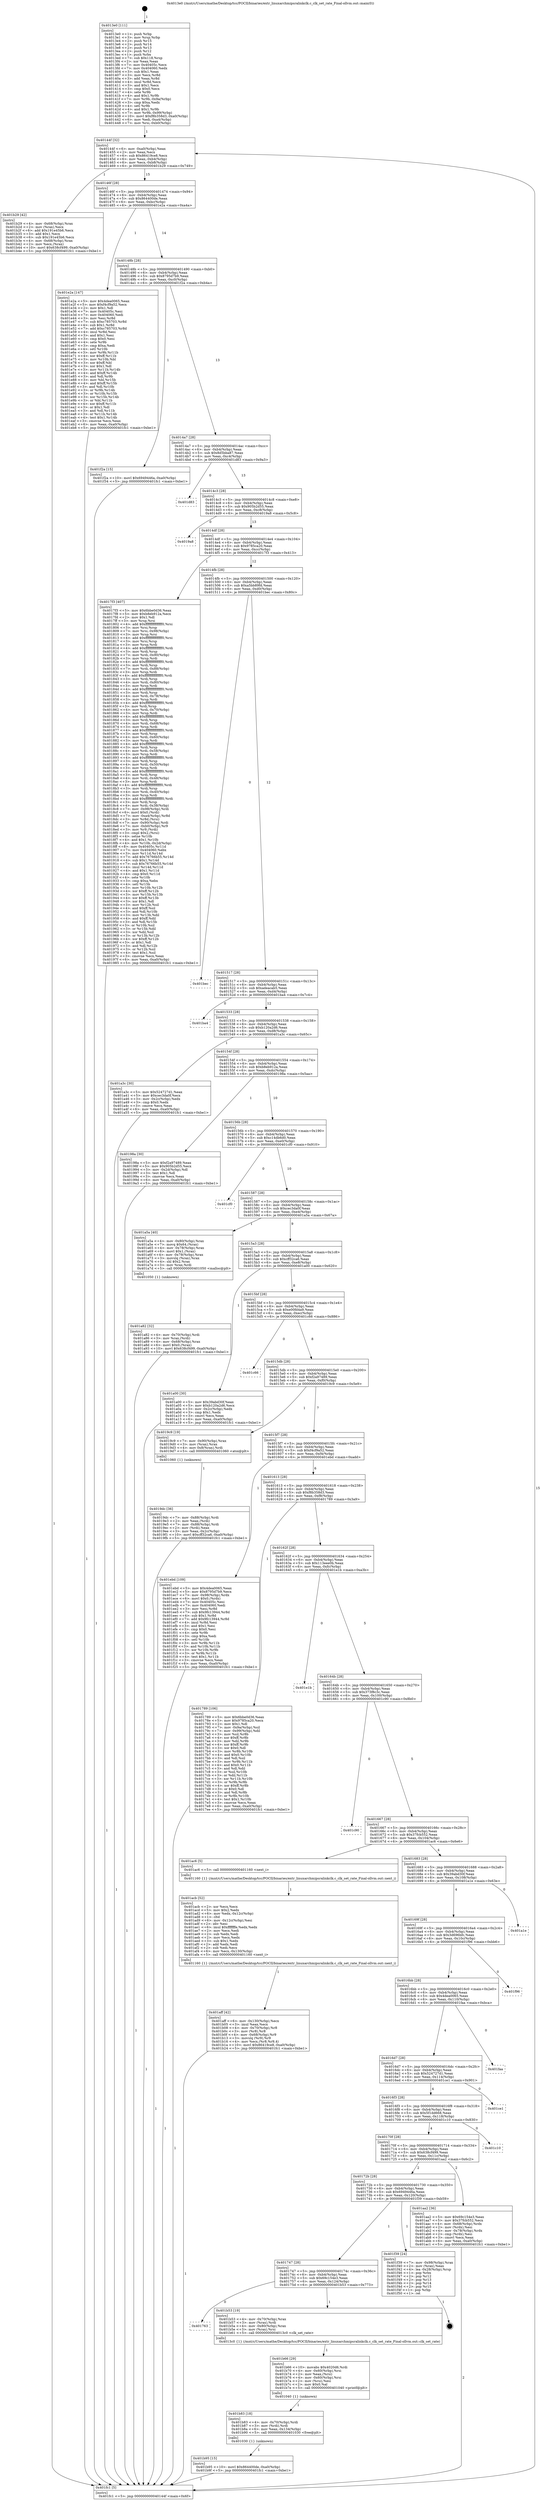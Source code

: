 digraph "0x4013e0" {
  label = "0x4013e0 (/mnt/c/Users/mathe/Desktop/tcc/POCII/binaries/extr_linuxarchmipsralinkclk.c_clk_set_rate_Final-ollvm.out::main(0))"
  labelloc = "t"
  node[shape=record]

  Entry [label="",width=0.3,height=0.3,shape=circle,fillcolor=black,style=filled]
  "0x40144f" [label="{
     0x40144f [32]\l
     | [instrs]\l
     &nbsp;&nbsp;0x40144f \<+6\>: mov -0xa0(%rbp),%eax\l
     &nbsp;&nbsp;0x401455 \<+2\>: mov %eax,%ecx\l
     &nbsp;&nbsp;0x401457 \<+6\>: sub $0x86419ce8,%ecx\l
     &nbsp;&nbsp;0x40145d \<+6\>: mov %eax,-0xb4(%rbp)\l
     &nbsp;&nbsp;0x401463 \<+6\>: mov %ecx,-0xb8(%rbp)\l
     &nbsp;&nbsp;0x401469 \<+6\>: je 0000000000401b29 \<main+0x749\>\l
  }"]
  "0x401b29" [label="{
     0x401b29 [42]\l
     | [instrs]\l
     &nbsp;&nbsp;0x401b29 \<+4\>: mov -0x68(%rbp),%rax\l
     &nbsp;&nbsp;0x401b2d \<+2\>: mov (%rax),%ecx\l
     &nbsp;&nbsp;0x401b2f \<+6\>: add $0x191e45b6,%ecx\l
     &nbsp;&nbsp;0x401b35 \<+3\>: add $0x1,%ecx\l
     &nbsp;&nbsp;0x401b38 \<+6\>: sub $0x191e45b6,%ecx\l
     &nbsp;&nbsp;0x401b3e \<+4\>: mov -0x68(%rbp),%rax\l
     &nbsp;&nbsp;0x401b42 \<+2\>: mov %ecx,(%rax)\l
     &nbsp;&nbsp;0x401b44 \<+10\>: movl $0x638cf499,-0xa0(%rbp)\l
     &nbsp;&nbsp;0x401b4e \<+5\>: jmp 0000000000401fc1 \<main+0xbe1\>\l
  }"]
  "0x40146f" [label="{
     0x40146f [28]\l
     | [instrs]\l
     &nbsp;&nbsp;0x40146f \<+5\>: jmp 0000000000401474 \<main+0x94\>\l
     &nbsp;&nbsp;0x401474 \<+6\>: mov -0xb4(%rbp),%eax\l
     &nbsp;&nbsp;0x40147a \<+5\>: sub $0x864400de,%eax\l
     &nbsp;&nbsp;0x40147f \<+6\>: mov %eax,-0xbc(%rbp)\l
     &nbsp;&nbsp;0x401485 \<+6\>: je 0000000000401e2a \<main+0xa4a\>\l
  }"]
  Exit [label="",width=0.3,height=0.3,shape=circle,fillcolor=black,style=filled,peripheries=2]
  "0x401e2a" [label="{
     0x401e2a [147]\l
     | [instrs]\l
     &nbsp;&nbsp;0x401e2a \<+5\>: mov $0x4dea0065,%eax\l
     &nbsp;&nbsp;0x401e2f \<+5\>: mov $0xf4cf9a52,%ecx\l
     &nbsp;&nbsp;0x401e34 \<+2\>: mov $0x1,%dl\l
     &nbsp;&nbsp;0x401e36 \<+7\>: mov 0x40405c,%esi\l
     &nbsp;&nbsp;0x401e3d \<+7\>: mov 0x404060,%edi\l
     &nbsp;&nbsp;0x401e44 \<+3\>: mov %esi,%r8d\l
     &nbsp;&nbsp;0x401e47 \<+7\>: sub $0xc785703,%r8d\l
     &nbsp;&nbsp;0x401e4e \<+4\>: sub $0x1,%r8d\l
     &nbsp;&nbsp;0x401e52 \<+7\>: add $0xc785703,%r8d\l
     &nbsp;&nbsp;0x401e59 \<+4\>: imul %r8d,%esi\l
     &nbsp;&nbsp;0x401e5d \<+3\>: and $0x1,%esi\l
     &nbsp;&nbsp;0x401e60 \<+3\>: cmp $0x0,%esi\l
     &nbsp;&nbsp;0x401e63 \<+4\>: sete %r9b\l
     &nbsp;&nbsp;0x401e67 \<+3\>: cmp $0xa,%edi\l
     &nbsp;&nbsp;0x401e6a \<+4\>: setl %r10b\l
     &nbsp;&nbsp;0x401e6e \<+3\>: mov %r9b,%r11b\l
     &nbsp;&nbsp;0x401e71 \<+4\>: xor $0xff,%r11b\l
     &nbsp;&nbsp;0x401e75 \<+3\>: mov %r10b,%bl\l
     &nbsp;&nbsp;0x401e78 \<+3\>: xor $0xff,%bl\l
     &nbsp;&nbsp;0x401e7b \<+3\>: xor $0x1,%dl\l
     &nbsp;&nbsp;0x401e7e \<+3\>: mov %r11b,%r14b\l
     &nbsp;&nbsp;0x401e81 \<+4\>: and $0xff,%r14b\l
     &nbsp;&nbsp;0x401e85 \<+3\>: and %dl,%r9b\l
     &nbsp;&nbsp;0x401e88 \<+3\>: mov %bl,%r15b\l
     &nbsp;&nbsp;0x401e8b \<+4\>: and $0xff,%r15b\l
     &nbsp;&nbsp;0x401e8f \<+3\>: and %dl,%r10b\l
     &nbsp;&nbsp;0x401e92 \<+3\>: or %r9b,%r14b\l
     &nbsp;&nbsp;0x401e95 \<+3\>: or %r10b,%r15b\l
     &nbsp;&nbsp;0x401e98 \<+3\>: xor %r15b,%r14b\l
     &nbsp;&nbsp;0x401e9b \<+3\>: or %bl,%r11b\l
     &nbsp;&nbsp;0x401e9e \<+4\>: xor $0xff,%r11b\l
     &nbsp;&nbsp;0x401ea2 \<+3\>: or $0x1,%dl\l
     &nbsp;&nbsp;0x401ea5 \<+3\>: and %dl,%r11b\l
     &nbsp;&nbsp;0x401ea8 \<+3\>: or %r11b,%r14b\l
     &nbsp;&nbsp;0x401eab \<+4\>: test $0x1,%r14b\l
     &nbsp;&nbsp;0x401eaf \<+3\>: cmovne %ecx,%eax\l
     &nbsp;&nbsp;0x401eb2 \<+6\>: mov %eax,-0xa0(%rbp)\l
     &nbsp;&nbsp;0x401eb8 \<+5\>: jmp 0000000000401fc1 \<main+0xbe1\>\l
  }"]
  "0x40148b" [label="{
     0x40148b [28]\l
     | [instrs]\l
     &nbsp;&nbsp;0x40148b \<+5\>: jmp 0000000000401490 \<main+0xb0\>\l
     &nbsp;&nbsp;0x401490 \<+6\>: mov -0xb4(%rbp),%eax\l
     &nbsp;&nbsp;0x401496 \<+5\>: sub $0x8795d7b9,%eax\l
     &nbsp;&nbsp;0x40149b \<+6\>: mov %eax,-0xc0(%rbp)\l
     &nbsp;&nbsp;0x4014a1 \<+6\>: je 0000000000401f2a \<main+0xb4a\>\l
  }"]
  "0x401b95" [label="{
     0x401b95 [15]\l
     | [instrs]\l
     &nbsp;&nbsp;0x401b95 \<+10\>: movl $0x864400de,-0xa0(%rbp)\l
     &nbsp;&nbsp;0x401b9f \<+5\>: jmp 0000000000401fc1 \<main+0xbe1\>\l
  }"]
  "0x401f2a" [label="{
     0x401f2a [15]\l
     | [instrs]\l
     &nbsp;&nbsp;0x401f2a \<+10\>: movl $0x6949446a,-0xa0(%rbp)\l
     &nbsp;&nbsp;0x401f34 \<+5\>: jmp 0000000000401fc1 \<main+0xbe1\>\l
  }"]
  "0x4014a7" [label="{
     0x4014a7 [28]\l
     | [instrs]\l
     &nbsp;&nbsp;0x4014a7 \<+5\>: jmp 00000000004014ac \<main+0xcc\>\l
     &nbsp;&nbsp;0x4014ac \<+6\>: mov -0xb4(%rbp),%eax\l
     &nbsp;&nbsp;0x4014b2 \<+5\>: sub $0x8d5bba87,%eax\l
     &nbsp;&nbsp;0x4014b7 \<+6\>: mov %eax,-0xc4(%rbp)\l
     &nbsp;&nbsp;0x4014bd \<+6\>: je 0000000000401d83 \<main+0x9a3\>\l
  }"]
  "0x401b83" [label="{
     0x401b83 [18]\l
     | [instrs]\l
     &nbsp;&nbsp;0x401b83 \<+4\>: mov -0x70(%rbp),%rdi\l
     &nbsp;&nbsp;0x401b87 \<+3\>: mov (%rdi),%rdi\l
     &nbsp;&nbsp;0x401b8a \<+6\>: mov %eax,-0x134(%rbp)\l
     &nbsp;&nbsp;0x401b90 \<+5\>: call 0000000000401030 \<free@plt\>\l
     | [calls]\l
     &nbsp;&nbsp;0x401030 \{1\} (unknown)\l
  }"]
  "0x401d83" [label="{
     0x401d83\l
  }", style=dashed]
  "0x4014c3" [label="{
     0x4014c3 [28]\l
     | [instrs]\l
     &nbsp;&nbsp;0x4014c3 \<+5\>: jmp 00000000004014c8 \<main+0xe8\>\l
     &nbsp;&nbsp;0x4014c8 \<+6\>: mov -0xb4(%rbp),%eax\l
     &nbsp;&nbsp;0x4014ce \<+5\>: sub $0x905b2d55,%eax\l
     &nbsp;&nbsp;0x4014d3 \<+6\>: mov %eax,-0xc8(%rbp)\l
     &nbsp;&nbsp;0x4014d9 \<+6\>: je 00000000004019a8 \<main+0x5c8\>\l
  }"]
  "0x401b66" [label="{
     0x401b66 [29]\l
     | [instrs]\l
     &nbsp;&nbsp;0x401b66 \<+10\>: movabs $0x4020d6,%rdi\l
     &nbsp;&nbsp;0x401b70 \<+4\>: mov -0x60(%rbp),%rsi\l
     &nbsp;&nbsp;0x401b74 \<+2\>: mov %eax,(%rsi)\l
     &nbsp;&nbsp;0x401b76 \<+4\>: mov -0x60(%rbp),%rsi\l
     &nbsp;&nbsp;0x401b7a \<+2\>: mov (%rsi),%esi\l
     &nbsp;&nbsp;0x401b7c \<+2\>: mov $0x0,%al\l
     &nbsp;&nbsp;0x401b7e \<+5\>: call 0000000000401040 \<printf@plt\>\l
     | [calls]\l
     &nbsp;&nbsp;0x401040 \{1\} (unknown)\l
  }"]
  "0x4019a8" [label="{
     0x4019a8\l
  }", style=dashed]
  "0x4014df" [label="{
     0x4014df [28]\l
     | [instrs]\l
     &nbsp;&nbsp;0x4014df \<+5\>: jmp 00000000004014e4 \<main+0x104\>\l
     &nbsp;&nbsp;0x4014e4 \<+6\>: mov -0xb4(%rbp),%eax\l
     &nbsp;&nbsp;0x4014ea \<+5\>: sub $0x9785ca20,%eax\l
     &nbsp;&nbsp;0x4014ef \<+6\>: mov %eax,-0xcc(%rbp)\l
     &nbsp;&nbsp;0x4014f5 \<+6\>: je 00000000004017f3 \<main+0x413\>\l
  }"]
  "0x401763" [label="{
     0x401763\l
  }", style=dashed]
  "0x4017f3" [label="{
     0x4017f3 [407]\l
     | [instrs]\l
     &nbsp;&nbsp;0x4017f3 \<+5\>: mov $0x6bbe0d36,%eax\l
     &nbsp;&nbsp;0x4017f8 \<+5\>: mov $0xb8eb912a,%ecx\l
     &nbsp;&nbsp;0x4017fd \<+2\>: mov $0x1,%dl\l
     &nbsp;&nbsp;0x4017ff \<+3\>: mov %rsp,%rsi\l
     &nbsp;&nbsp;0x401802 \<+4\>: add $0xfffffffffffffff0,%rsi\l
     &nbsp;&nbsp;0x401806 \<+3\>: mov %rsi,%rsp\l
     &nbsp;&nbsp;0x401809 \<+7\>: mov %rsi,-0x98(%rbp)\l
     &nbsp;&nbsp;0x401810 \<+3\>: mov %rsp,%rsi\l
     &nbsp;&nbsp;0x401813 \<+4\>: add $0xfffffffffffffff0,%rsi\l
     &nbsp;&nbsp;0x401817 \<+3\>: mov %rsi,%rsp\l
     &nbsp;&nbsp;0x40181a \<+3\>: mov %rsp,%rdi\l
     &nbsp;&nbsp;0x40181d \<+4\>: add $0xfffffffffffffff0,%rdi\l
     &nbsp;&nbsp;0x401821 \<+3\>: mov %rdi,%rsp\l
     &nbsp;&nbsp;0x401824 \<+7\>: mov %rdi,-0x90(%rbp)\l
     &nbsp;&nbsp;0x40182b \<+3\>: mov %rsp,%rdi\l
     &nbsp;&nbsp;0x40182e \<+4\>: add $0xfffffffffffffff0,%rdi\l
     &nbsp;&nbsp;0x401832 \<+3\>: mov %rdi,%rsp\l
     &nbsp;&nbsp;0x401835 \<+7\>: mov %rdi,-0x88(%rbp)\l
     &nbsp;&nbsp;0x40183c \<+3\>: mov %rsp,%rdi\l
     &nbsp;&nbsp;0x40183f \<+4\>: add $0xfffffffffffffff0,%rdi\l
     &nbsp;&nbsp;0x401843 \<+3\>: mov %rdi,%rsp\l
     &nbsp;&nbsp;0x401846 \<+4\>: mov %rdi,-0x80(%rbp)\l
     &nbsp;&nbsp;0x40184a \<+3\>: mov %rsp,%rdi\l
     &nbsp;&nbsp;0x40184d \<+4\>: add $0xfffffffffffffff0,%rdi\l
     &nbsp;&nbsp;0x401851 \<+3\>: mov %rdi,%rsp\l
     &nbsp;&nbsp;0x401854 \<+4\>: mov %rdi,-0x78(%rbp)\l
     &nbsp;&nbsp;0x401858 \<+3\>: mov %rsp,%rdi\l
     &nbsp;&nbsp;0x40185b \<+4\>: add $0xfffffffffffffff0,%rdi\l
     &nbsp;&nbsp;0x40185f \<+3\>: mov %rdi,%rsp\l
     &nbsp;&nbsp;0x401862 \<+4\>: mov %rdi,-0x70(%rbp)\l
     &nbsp;&nbsp;0x401866 \<+3\>: mov %rsp,%rdi\l
     &nbsp;&nbsp;0x401869 \<+4\>: add $0xfffffffffffffff0,%rdi\l
     &nbsp;&nbsp;0x40186d \<+3\>: mov %rdi,%rsp\l
     &nbsp;&nbsp;0x401870 \<+4\>: mov %rdi,-0x68(%rbp)\l
     &nbsp;&nbsp;0x401874 \<+3\>: mov %rsp,%rdi\l
     &nbsp;&nbsp;0x401877 \<+4\>: add $0xfffffffffffffff0,%rdi\l
     &nbsp;&nbsp;0x40187b \<+3\>: mov %rdi,%rsp\l
     &nbsp;&nbsp;0x40187e \<+4\>: mov %rdi,-0x60(%rbp)\l
     &nbsp;&nbsp;0x401882 \<+3\>: mov %rsp,%rdi\l
     &nbsp;&nbsp;0x401885 \<+4\>: add $0xfffffffffffffff0,%rdi\l
     &nbsp;&nbsp;0x401889 \<+3\>: mov %rdi,%rsp\l
     &nbsp;&nbsp;0x40188c \<+4\>: mov %rdi,-0x58(%rbp)\l
     &nbsp;&nbsp;0x401890 \<+3\>: mov %rsp,%rdi\l
     &nbsp;&nbsp;0x401893 \<+4\>: add $0xfffffffffffffff0,%rdi\l
     &nbsp;&nbsp;0x401897 \<+3\>: mov %rdi,%rsp\l
     &nbsp;&nbsp;0x40189a \<+4\>: mov %rdi,-0x50(%rbp)\l
     &nbsp;&nbsp;0x40189e \<+3\>: mov %rsp,%rdi\l
     &nbsp;&nbsp;0x4018a1 \<+4\>: add $0xfffffffffffffff0,%rdi\l
     &nbsp;&nbsp;0x4018a5 \<+3\>: mov %rdi,%rsp\l
     &nbsp;&nbsp;0x4018a8 \<+4\>: mov %rdi,-0x48(%rbp)\l
     &nbsp;&nbsp;0x4018ac \<+3\>: mov %rsp,%rdi\l
     &nbsp;&nbsp;0x4018af \<+4\>: add $0xfffffffffffffff0,%rdi\l
     &nbsp;&nbsp;0x4018b3 \<+3\>: mov %rdi,%rsp\l
     &nbsp;&nbsp;0x4018b6 \<+4\>: mov %rdi,-0x40(%rbp)\l
     &nbsp;&nbsp;0x4018ba \<+3\>: mov %rsp,%rdi\l
     &nbsp;&nbsp;0x4018bd \<+4\>: add $0xfffffffffffffff0,%rdi\l
     &nbsp;&nbsp;0x4018c1 \<+3\>: mov %rdi,%rsp\l
     &nbsp;&nbsp;0x4018c4 \<+4\>: mov %rdi,-0x38(%rbp)\l
     &nbsp;&nbsp;0x4018c8 \<+7\>: mov -0x98(%rbp),%rdi\l
     &nbsp;&nbsp;0x4018cf \<+6\>: movl $0x0,(%rdi)\l
     &nbsp;&nbsp;0x4018d5 \<+7\>: mov -0xa4(%rbp),%r8d\l
     &nbsp;&nbsp;0x4018dc \<+3\>: mov %r8d,(%rsi)\l
     &nbsp;&nbsp;0x4018df \<+7\>: mov -0x90(%rbp),%rdi\l
     &nbsp;&nbsp;0x4018e6 \<+7\>: mov -0xb0(%rbp),%r9\l
     &nbsp;&nbsp;0x4018ed \<+3\>: mov %r9,(%rdi)\l
     &nbsp;&nbsp;0x4018f0 \<+3\>: cmpl $0x2,(%rsi)\l
     &nbsp;&nbsp;0x4018f3 \<+4\>: setne %r10b\l
     &nbsp;&nbsp;0x4018f7 \<+4\>: and $0x1,%r10b\l
     &nbsp;&nbsp;0x4018fb \<+4\>: mov %r10b,-0x2d(%rbp)\l
     &nbsp;&nbsp;0x4018ff \<+8\>: mov 0x40405c,%r11d\l
     &nbsp;&nbsp;0x401907 \<+7\>: mov 0x404060,%ebx\l
     &nbsp;&nbsp;0x40190e \<+3\>: mov %r11d,%r14d\l
     &nbsp;&nbsp;0x401911 \<+7\>: add $0x76766b55,%r14d\l
     &nbsp;&nbsp;0x401918 \<+4\>: sub $0x1,%r14d\l
     &nbsp;&nbsp;0x40191c \<+7\>: sub $0x76766b55,%r14d\l
     &nbsp;&nbsp;0x401923 \<+4\>: imul %r14d,%r11d\l
     &nbsp;&nbsp;0x401927 \<+4\>: and $0x1,%r11d\l
     &nbsp;&nbsp;0x40192b \<+4\>: cmp $0x0,%r11d\l
     &nbsp;&nbsp;0x40192f \<+4\>: sete %r10b\l
     &nbsp;&nbsp;0x401933 \<+3\>: cmp $0xa,%ebx\l
     &nbsp;&nbsp;0x401936 \<+4\>: setl %r15b\l
     &nbsp;&nbsp;0x40193a \<+3\>: mov %r10b,%r12b\l
     &nbsp;&nbsp;0x40193d \<+4\>: xor $0xff,%r12b\l
     &nbsp;&nbsp;0x401941 \<+3\>: mov %r15b,%r13b\l
     &nbsp;&nbsp;0x401944 \<+4\>: xor $0xff,%r13b\l
     &nbsp;&nbsp;0x401948 \<+3\>: xor $0x1,%dl\l
     &nbsp;&nbsp;0x40194b \<+3\>: mov %r12b,%sil\l
     &nbsp;&nbsp;0x40194e \<+4\>: and $0xff,%sil\l
     &nbsp;&nbsp;0x401952 \<+3\>: and %dl,%r10b\l
     &nbsp;&nbsp;0x401955 \<+3\>: mov %r13b,%dil\l
     &nbsp;&nbsp;0x401958 \<+4\>: and $0xff,%dil\l
     &nbsp;&nbsp;0x40195c \<+3\>: and %dl,%r15b\l
     &nbsp;&nbsp;0x40195f \<+3\>: or %r10b,%sil\l
     &nbsp;&nbsp;0x401962 \<+3\>: or %r15b,%dil\l
     &nbsp;&nbsp;0x401965 \<+3\>: xor %dil,%sil\l
     &nbsp;&nbsp;0x401968 \<+3\>: or %r13b,%r12b\l
     &nbsp;&nbsp;0x40196b \<+4\>: xor $0xff,%r12b\l
     &nbsp;&nbsp;0x40196f \<+3\>: or $0x1,%dl\l
     &nbsp;&nbsp;0x401972 \<+3\>: and %dl,%r12b\l
     &nbsp;&nbsp;0x401975 \<+3\>: or %r12b,%sil\l
     &nbsp;&nbsp;0x401978 \<+4\>: test $0x1,%sil\l
     &nbsp;&nbsp;0x40197c \<+3\>: cmovne %ecx,%eax\l
     &nbsp;&nbsp;0x40197f \<+6\>: mov %eax,-0xa0(%rbp)\l
     &nbsp;&nbsp;0x401985 \<+5\>: jmp 0000000000401fc1 \<main+0xbe1\>\l
  }"]
  "0x4014fb" [label="{
     0x4014fb [28]\l
     | [instrs]\l
     &nbsp;&nbsp;0x4014fb \<+5\>: jmp 0000000000401500 \<main+0x120\>\l
     &nbsp;&nbsp;0x401500 \<+6\>: mov -0xb4(%rbp),%eax\l
     &nbsp;&nbsp;0x401506 \<+5\>: sub $0xa5bb89fd,%eax\l
     &nbsp;&nbsp;0x40150b \<+6\>: mov %eax,-0xd0(%rbp)\l
     &nbsp;&nbsp;0x401511 \<+6\>: je 0000000000401bec \<main+0x80c\>\l
  }"]
  "0x401b53" [label="{
     0x401b53 [19]\l
     | [instrs]\l
     &nbsp;&nbsp;0x401b53 \<+4\>: mov -0x70(%rbp),%rax\l
     &nbsp;&nbsp;0x401b57 \<+3\>: mov (%rax),%rdi\l
     &nbsp;&nbsp;0x401b5a \<+4\>: mov -0x80(%rbp),%rax\l
     &nbsp;&nbsp;0x401b5e \<+3\>: mov (%rax),%rsi\l
     &nbsp;&nbsp;0x401b61 \<+5\>: call 00000000004013c0 \<clk_set_rate\>\l
     | [calls]\l
     &nbsp;&nbsp;0x4013c0 \{1\} (/mnt/c/Users/mathe/Desktop/tcc/POCII/binaries/extr_linuxarchmipsralinkclk.c_clk_set_rate_Final-ollvm.out::clk_set_rate)\l
  }"]
  "0x401bec" [label="{
     0x401bec\l
  }", style=dashed]
  "0x401517" [label="{
     0x401517 [28]\l
     | [instrs]\l
     &nbsp;&nbsp;0x401517 \<+5\>: jmp 000000000040151c \<main+0x13c\>\l
     &nbsp;&nbsp;0x40151c \<+6\>: mov -0xb4(%rbp),%eax\l
     &nbsp;&nbsp;0x401522 \<+5\>: sub $0xadeacab5,%eax\l
     &nbsp;&nbsp;0x401527 \<+6\>: mov %eax,-0xd4(%rbp)\l
     &nbsp;&nbsp;0x40152d \<+6\>: je 0000000000401ba4 \<main+0x7c4\>\l
  }"]
  "0x401747" [label="{
     0x401747 [28]\l
     | [instrs]\l
     &nbsp;&nbsp;0x401747 \<+5\>: jmp 000000000040174c \<main+0x36c\>\l
     &nbsp;&nbsp;0x40174c \<+6\>: mov -0xb4(%rbp),%eax\l
     &nbsp;&nbsp;0x401752 \<+5\>: sub $0x69c154e3,%eax\l
     &nbsp;&nbsp;0x401757 \<+6\>: mov %eax,-0x124(%rbp)\l
     &nbsp;&nbsp;0x40175d \<+6\>: je 0000000000401b53 \<main+0x773\>\l
  }"]
  "0x401ba4" [label="{
     0x401ba4\l
  }", style=dashed]
  "0x401533" [label="{
     0x401533 [28]\l
     | [instrs]\l
     &nbsp;&nbsp;0x401533 \<+5\>: jmp 0000000000401538 \<main+0x158\>\l
     &nbsp;&nbsp;0x401538 \<+6\>: mov -0xb4(%rbp),%eax\l
     &nbsp;&nbsp;0x40153e \<+5\>: sub $0xb120a2d6,%eax\l
     &nbsp;&nbsp;0x401543 \<+6\>: mov %eax,-0xd8(%rbp)\l
     &nbsp;&nbsp;0x401549 \<+6\>: je 0000000000401a3c \<main+0x65c\>\l
  }"]
  "0x401f39" [label="{
     0x401f39 [24]\l
     | [instrs]\l
     &nbsp;&nbsp;0x401f39 \<+7\>: mov -0x98(%rbp),%rax\l
     &nbsp;&nbsp;0x401f40 \<+2\>: mov (%rax),%eax\l
     &nbsp;&nbsp;0x401f42 \<+4\>: lea -0x28(%rbp),%rsp\l
     &nbsp;&nbsp;0x401f46 \<+1\>: pop %rbx\l
     &nbsp;&nbsp;0x401f47 \<+2\>: pop %r12\l
     &nbsp;&nbsp;0x401f49 \<+2\>: pop %r13\l
     &nbsp;&nbsp;0x401f4b \<+2\>: pop %r14\l
     &nbsp;&nbsp;0x401f4d \<+2\>: pop %r15\l
     &nbsp;&nbsp;0x401f4f \<+1\>: pop %rbp\l
     &nbsp;&nbsp;0x401f50 \<+1\>: ret\l
  }"]
  "0x401a3c" [label="{
     0x401a3c [30]\l
     | [instrs]\l
     &nbsp;&nbsp;0x401a3c \<+5\>: mov $0x524727d1,%eax\l
     &nbsp;&nbsp;0x401a41 \<+5\>: mov $0xcec3da0f,%ecx\l
     &nbsp;&nbsp;0x401a46 \<+3\>: mov -0x2c(%rbp),%edx\l
     &nbsp;&nbsp;0x401a49 \<+3\>: cmp $0x0,%edx\l
     &nbsp;&nbsp;0x401a4c \<+3\>: cmove %ecx,%eax\l
     &nbsp;&nbsp;0x401a4f \<+6\>: mov %eax,-0xa0(%rbp)\l
     &nbsp;&nbsp;0x401a55 \<+5\>: jmp 0000000000401fc1 \<main+0xbe1\>\l
  }"]
  "0x40154f" [label="{
     0x40154f [28]\l
     | [instrs]\l
     &nbsp;&nbsp;0x40154f \<+5\>: jmp 0000000000401554 \<main+0x174\>\l
     &nbsp;&nbsp;0x401554 \<+6\>: mov -0xb4(%rbp),%eax\l
     &nbsp;&nbsp;0x40155a \<+5\>: sub $0xb8eb912a,%eax\l
     &nbsp;&nbsp;0x40155f \<+6\>: mov %eax,-0xdc(%rbp)\l
     &nbsp;&nbsp;0x401565 \<+6\>: je 000000000040198a \<main+0x5aa\>\l
  }"]
  "0x401aff" [label="{
     0x401aff [42]\l
     | [instrs]\l
     &nbsp;&nbsp;0x401aff \<+6\>: mov -0x130(%rbp),%ecx\l
     &nbsp;&nbsp;0x401b05 \<+3\>: imul %eax,%ecx\l
     &nbsp;&nbsp;0x401b08 \<+4\>: mov -0x70(%rbp),%r8\l
     &nbsp;&nbsp;0x401b0c \<+3\>: mov (%r8),%r8\l
     &nbsp;&nbsp;0x401b0f \<+4\>: mov -0x68(%rbp),%r9\l
     &nbsp;&nbsp;0x401b13 \<+3\>: movslq (%r9),%r9\l
     &nbsp;&nbsp;0x401b16 \<+4\>: mov %ecx,(%r8,%r9,4)\l
     &nbsp;&nbsp;0x401b1a \<+10\>: movl $0x86419ce8,-0xa0(%rbp)\l
     &nbsp;&nbsp;0x401b24 \<+5\>: jmp 0000000000401fc1 \<main+0xbe1\>\l
  }"]
  "0x40198a" [label="{
     0x40198a [30]\l
     | [instrs]\l
     &nbsp;&nbsp;0x40198a \<+5\>: mov $0xf2a97489,%eax\l
     &nbsp;&nbsp;0x40198f \<+5\>: mov $0x905b2d55,%ecx\l
     &nbsp;&nbsp;0x401994 \<+3\>: mov -0x2d(%rbp),%dl\l
     &nbsp;&nbsp;0x401997 \<+3\>: test $0x1,%dl\l
     &nbsp;&nbsp;0x40199a \<+3\>: cmovne %ecx,%eax\l
     &nbsp;&nbsp;0x40199d \<+6\>: mov %eax,-0xa0(%rbp)\l
     &nbsp;&nbsp;0x4019a3 \<+5\>: jmp 0000000000401fc1 \<main+0xbe1\>\l
  }"]
  "0x40156b" [label="{
     0x40156b [28]\l
     | [instrs]\l
     &nbsp;&nbsp;0x40156b \<+5\>: jmp 0000000000401570 \<main+0x190\>\l
     &nbsp;&nbsp;0x401570 \<+6\>: mov -0xb4(%rbp),%eax\l
     &nbsp;&nbsp;0x401576 \<+5\>: sub $0xc14db6d0,%eax\l
     &nbsp;&nbsp;0x40157b \<+6\>: mov %eax,-0xe0(%rbp)\l
     &nbsp;&nbsp;0x401581 \<+6\>: je 0000000000401cf0 \<main+0x910\>\l
  }"]
  "0x401acb" [label="{
     0x401acb [52]\l
     | [instrs]\l
     &nbsp;&nbsp;0x401acb \<+2\>: xor %ecx,%ecx\l
     &nbsp;&nbsp;0x401acd \<+5\>: mov $0x2,%edx\l
     &nbsp;&nbsp;0x401ad2 \<+6\>: mov %edx,-0x12c(%rbp)\l
     &nbsp;&nbsp;0x401ad8 \<+1\>: cltd\l
     &nbsp;&nbsp;0x401ad9 \<+6\>: mov -0x12c(%rbp),%esi\l
     &nbsp;&nbsp;0x401adf \<+2\>: idiv %esi\l
     &nbsp;&nbsp;0x401ae1 \<+6\>: imul $0xfffffffe,%edx,%edx\l
     &nbsp;&nbsp;0x401ae7 \<+2\>: mov %ecx,%edi\l
     &nbsp;&nbsp;0x401ae9 \<+2\>: sub %edx,%edi\l
     &nbsp;&nbsp;0x401aeb \<+2\>: mov %ecx,%edx\l
     &nbsp;&nbsp;0x401aed \<+3\>: sub $0x1,%edx\l
     &nbsp;&nbsp;0x401af0 \<+2\>: add %edx,%edi\l
     &nbsp;&nbsp;0x401af2 \<+2\>: sub %edi,%ecx\l
     &nbsp;&nbsp;0x401af4 \<+6\>: mov %ecx,-0x130(%rbp)\l
     &nbsp;&nbsp;0x401afa \<+5\>: call 0000000000401160 \<next_i\>\l
     | [calls]\l
     &nbsp;&nbsp;0x401160 \{1\} (/mnt/c/Users/mathe/Desktop/tcc/POCII/binaries/extr_linuxarchmipsralinkclk.c_clk_set_rate_Final-ollvm.out::next_i)\l
  }"]
  "0x401cf0" [label="{
     0x401cf0\l
  }", style=dashed]
  "0x401587" [label="{
     0x401587 [28]\l
     | [instrs]\l
     &nbsp;&nbsp;0x401587 \<+5\>: jmp 000000000040158c \<main+0x1ac\>\l
     &nbsp;&nbsp;0x40158c \<+6\>: mov -0xb4(%rbp),%eax\l
     &nbsp;&nbsp;0x401592 \<+5\>: sub $0xcec3da0f,%eax\l
     &nbsp;&nbsp;0x401597 \<+6\>: mov %eax,-0xe4(%rbp)\l
     &nbsp;&nbsp;0x40159d \<+6\>: je 0000000000401a5a \<main+0x67a\>\l
  }"]
  "0x40172b" [label="{
     0x40172b [28]\l
     | [instrs]\l
     &nbsp;&nbsp;0x40172b \<+5\>: jmp 0000000000401730 \<main+0x350\>\l
     &nbsp;&nbsp;0x401730 \<+6\>: mov -0xb4(%rbp),%eax\l
     &nbsp;&nbsp;0x401736 \<+5\>: sub $0x6949446a,%eax\l
     &nbsp;&nbsp;0x40173b \<+6\>: mov %eax,-0x120(%rbp)\l
     &nbsp;&nbsp;0x401741 \<+6\>: je 0000000000401f39 \<main+0xb59\>\l
  }"]
  "0x401a5a" [label="{
     0x401a5a [40]\l
     | [instrs]\l
     &nbsp;&nbsp;0x401a5a \<+4\>: mov -0x80(%rbp),%rax\l
     &nbsp;&nbsp;0x401a5e \<+7\>: movq $0x64,(%rax)\l
     &nbsp;&nbsp;0x401a65 \<+4\>: mov -0x78(%rbp),%rax\l
     &nbsp;&nbsp;0x401a69 \<+6\>: movl $0x1,(%rax)\l
     &nbsp;&nbsp;0x401a6f \<+4\>: mov -0x78(%rbp),%rax\l
     &nbsp;&nbsp;0x401a73 \<+3\>: movslq (%rax),%rax\l
     &nbsp;&nbsp;0x401a76 \<+4\>: shl $0x2,%rax\l
     &nbsp;&nbsp;0x401a7a \<+3\>: mov %rax,%rdi\l
     &nbsp;&nbsp;0x401a7d \<+5\>: call 0000000000401050 \<malloc@plt\>\l
     | [calls]\l
     &nbsp;&nbsp;0x401050 \{1\} (unknown)\l
  }"]
  "0x4015a3" [label="{
     0x4015a3 [28]\l
     | [instrs]\l
     &nbsp;&nbsp;0x4015a3 \<+5\>: jmp 00000000004015a8 \<main+0x1c8\>\l
     &nbsp;&nbsp;0x4015a8 \<+6\>: mov -0xb4(%rbp),%eax\l
     &nbsp;&nbsp;0x4015ae \<+5\>: sub $0xcff32ca6,%eax\l
     &nbsp;&nbsp;0x4015b3 \<+6\>: mov %eax,-0xe8(%rbp)\l
     &nbsp;&nbsp;0x4015b9 \<+6\>: je 0000000000401a00 \<main+0x620\>\l
  }"]
  "0x401aa2" [label="{
     0x401aa2 [36]\l
     | [instrs]\l
     &nbsp;&nbsp;0x401aa2 \<+5\>: mov $0x69c154e3,%eax\l
     &nbsp;&nbsp;0x401aa7 \<+5\>: mov $0x37fcb552,%ecx\l
     &nbsp;&nbsp;0x401aac \<+4\>: mov -0x68(%rbp),%rdx\l
     &nbsp;&nbsp;0x401ab0 \<+2\>: mov (%rdx),%esi\l
     &nbsp;&nbsp;0x401ab2 \<+4\>: mov -0x78(%rbp),%rdx\l
     &nbsp;&nbsp;0x401ab6 \<+2\>: cmp (%rdx),%esi\l
     &nbsp;&nbsp;0x401ab8 \<+3\>: cmovl %ecx,%eax\l
     &nbsp;&nbsp;0x401abb \<+6\>: mov %eax,-0xa0(%rbp)\l
     &nbsp;&nbsp;0x401ac1 \<+5\>: jmp 0000000000401fc1 \<main+0xbe1\>\l
  }"]
  "0x401a00" [label="{
     0x401a00 [30]\l
     | [instrs]\l
     &nbsp;&nbsp;0x401a00 \<+5\>: mov $0x39abd30f,%eax\l
     &nbsp;&nbsp;0x401a05 \<+5\>: mov $0xb120a2d6,%ecx\l
     &nbsp;&nbsp;0x401a0a \<+3\>: mov -0x2c(%rbp),%edx\l
     &nbsp;&nbsp;0x401a0d \<+3\>: cmp $0x1,%edx\l
     &nbsp;&nbsp;0x401a10 \<+3\>: cmovl %ecx,%eax\l
     &nbsp;&nbsp;0x401a13 \<+6\>: mov %eax,-0xa0(%rbp)\l
     &nbsp;&nbsp;0x401a19 \<+5\>: jmp 0000000000401fc1 \<main+0xbe1\>\l
  }"]
  "0x4015bf" [label="{
     0x4015bf [28]\l
     | [instrs]\l
     &nbsp;&nbsp;0x4015bf \<+5\>: jmp 00000000004015c4 \<main+0x1e4\>\l
     &nbsp;&nbsp;0x4015c4 \<+6\>: mov -0xb4(%rbp),%eax\l
     &nbsp;&nbsp;0x4015ca \<+5\>: sub $0xe00fd4a9,%eax\l
     &nbsp;&nbsp;0x4015cf \<+6\>: mov %eax,-0xec(%rbp)\l
     &nbsp;&nbsp;0x4015d5 \<+6\>: je 0000000000401c66 \<main+0x886\>\l
  }"]
  "0x40170f" [label="{
     0x40170f [28]\l
     | [instrs]\l
     &nbsp;&nbsp;0x40170f \<+5\>: jmp 0000000000401714 \<main+0x334\>\l
     &nbsp;&nbsp;0x401714 \<+6\>: mov -0xb4(%rbp),%eax\l
     &nbsp;&nbsp;0x40171a \<+5\>: sub $0x638cf499,%eax\l
     &nbsp;&nbsp;0x40171f \<+6\>: mov %eax,-0x11c(%rbp)\l
     &nbsp;&nbsp;0x401725 \<+6\>: je 0000000000401aa2 \<main+0x6c2\>\l
  }"]
  "0x401c66" [label="{
     0x401c66\l
  }", style=dashed]
  "0x4015db" [label="{
     0x4015db [28]\l
     | [instrs]\l
     &nbsp;&nbsp;0x4015db \<+5\>: jmp 00000000004015e0 \<main+0x200\>\l
     &nbsp;&nbsp;0x4015e0 \<+6\>: mov -0xb4(%rbp),%eax\l
     &nbsp;&nbsp;0x4015e6 \<+5\>: sub $0xf2a97489,%eax\l
     &nbsp;&nbsp;0x4015eb \<+6\>: mov %eax,-0xf0(%rbp)\l
     &nbsp;&nbsp;0x4015f1 \<+6\>: je 00000000004019c9 \<main+0x5e9\>\l
  }"]
  "0x401c10" [label="{
     0x401c10\l
  }", style=dashed]
  "0x4019c9" [label="{
     0x4019c9 [19]\l
     | [instrs]\l
     &nbsp;&nbsp;0x4019c9 \<+7\>: mov -0x90(%rbp),%rax\l
     &nbsp;&nbsp;0x4019d0 \<+3\>: mov (%rax),%rax\l
     &nbsp;&nbsp;0x4019d3 \<+4\>: mov 0x8(%rax),%rdi\l
     &nbsp;&nbsp;0x4019d7 \<+5\>: call 0000000000401060 \<atoi@plt\>\l
     | [calls]\l
     &nbsp;&nbsp;0x401060 \{1\} (unknown)\l
  }"]
  "0x4015f7" [label="{
     0x4015f7 [28]\l
     | [instrs]\l
     &nbsp;&nbsp;0x4015f7 \<+5\>: jmp 00000000004015fc \<main+0x21c\>\l
     &nbsp;&nbsp;0x4015fc \<+6\>: mov -0xb4(%rbp),%eax\l
     &nbsp;&nbsp;0x401602 \<+5\>: sub $0xf4cf9a52,%eax\l
     &nbsp;&nbsp;0x401607 \<+6\>: mov %eax,-0xf4(%rbp)\l
     &nbsp;&nbsp;0x40160d \<+6\>: je 0000000000401ebd \<main+0xadd\>\l
  }"]
  "0x4016f3" [label="{
     0x4016f3 [28]\l
     | [instrs]\l
     &nbsp;&nbsp;0x4016f3 \<+5\>: jmp 00000000004016f8 \<main+0x318\>\l
     &nbsp;&nbsp;0x4016f8 \<+6\>: mov -0xb4(%rbp),%eax\l
     &nbsp;&nbsp;0x4016fe \<+5\>: sub $0x5f1dd668,%eax\l
     &nbsp;&nbsp;0x401703 \<+6\>: mov %eax,-0x118(%rbp)\l
     &nbsp;&nbsp;0x401709 \<+6\>: je 0000000000401c10 \<main+0x830\>\l
  }"]
  "0x401ebd" [label="{
     0x401ebd [109]\l
     | [instrs]\l
     &nbsp;&nbsp;0x401ebd \<+5\>: mov $0x4dea0065,%eax\l
     &nbsp;&nbsp;0x401ec2 \<+5\>: mov $0x8795d7b9,%ecx\l
     &nbsp;&nbsp;0x401ec7 \<+7\>: mov -0x98(%rbp),%rdx\l
     &nbsp;&nbsp;0x401ece \<+6\>: movl $0x0,(%rdx)\l
     &nbsp;&nbsp;0x401ed4 \<+7\>: mov 0x40405c,%esi\l
     &nbsp;&nbsp;0x401edb \<+7\>: mov 0x404060,%edi\l
     &nbsp;&nbsp;0x401ee2 \<+3\>: mov %esi,%r8d\l
     &nbsp;&nbsp;0x401ee5 \<+7\>: sub $0x9fc13944,%r8d\l
     &nbsp;&nbsp;0x401eec \<+4\>: sub $0x1,%r8d\l
     &nbsp;&nbsp;0x401ef0 \<+7\>: add $0x9fc13944,%r8d\l
     &nbsp;&nbsp;0x401ef7 \<+4\>: imul %r8d,%esi\l
     &nbsp;&nbsp;0x401efb \<+3\>: and $0x1,%esi\l
     &nbsp;&nbsp;0x401efe \<+3\>: cmp $0x0,%esi\l
     &nbsp;&nbsp;0x401f01 \<+4\>: sete %r9b\l
     &nbsp;&nbsp;0x401f05 \<+3\>: cmp $0xa,%edi\l
     &nbsp;&nbsp;0x401f08 \<+4\>: setl %r10b\l
     &nbsp;&nbsp;0x401f0c \<+3\>: mov %r9b,%r11b\l
     &nbsp;&nbsp;0x401f0f \<+3\>: and %r10b,%r11b\l
     &nbsp;&nbsp;0x401f12 \<+3\>: xor %r10b,%r9b\l
     &nbsp;&nbsp;0x401f15 \<+3\>: or %r9b,%r11b\l
     &nbsp;&nbsp;0x401f18 \<+4\>: test $0x1,%r11b\l
     &nbsp;&nbsp;0x401f1c \<+3\>: cmovne %ecx,%eax\l
     &nbsp;&nbsp;0x401f1f \<+6\>: mov %eax,-0xa0(%rbp)\l
     &nbsp;&nbsp;0x401f25 \<+5\>: jmp 0000000000401fc1 \<main+0xbe1\>\l
  }"]
  "0x401613" [label="{
     0x401613 [28]\l
     | [instrs]\l
     &nbsp;&nbsp;0x401613 \<+5\>: jmp 0000000000401618 \<main+0x238\>\l
     &nbsp;&nbsp;0x401618 \<+6\>: mov -0xb4(%rbp),%eax\l
     &nbsp;&nbsp;0x40161e \<+5\>: sub $0xf8b358d3,%eax\l
     &nbsp;&nbsp;0x401623 \<+6\>: mov %eax,-0xf8(%rbp)\l
     &nbsp;&nbsp;0x401629 \<+6\>: je 0000000000401789 \<main+0x3a9\>\l
  }"]
  "0x401ce1" [label="{
     0x401ce1\l
  }", style=dashed]
  "0x401789" [label="{
     0x401789 [106]\l
     | [instrs]\l
     &nbsp;&nbsp;0x401789 \<+5\>: mov $0x6bbe0d36,%eax\l
     &nbsp;&nbsp;0x40178e \<+5\>: mov $0x9785ca20,%ecx\l
     &nbsp;&nbsp;0x401793 \<+2\>: mov $0x1,%dl\l
     &nbsp;&nbsp;0x401795 \<+7\>: mov -0x9a(%rbp),%sil\l
     &nbsp;&nbsp;0x40179c \<+7\>: mov -0x99(%rbp),%dil\l
     &nbsp;&nbsp;0x4017a3 \<+3\>: mov %sil,%r8b\l
     &nbsp;&nbsp;0x4017a6 \<+4\>: xor $0xff,%r8b\l
     &nbsp;&nbsp;0x4017aa \<+3\>: mov %dil,%r9b\l
     &nbsp;&nbsp;0x4017ad \<+4\>: xor $0xff,%r9b\l
     &nbsp;&nbsp;0x4017b1 \<+3\>: xor $0x0,%dl\l
     &nbsp;&nbsp;0x4017b4 \<+3\>: mov %r8b,%r10b\l
     &nbsp;&nbsp;0x4017b7 \<+4\>: and $0x0,%r10b\l
     &nbsp;&nbsp;0x4017bb \<+3\>: and %dl,%sil\l
     &nbsp;&nbsp;0x4017be \<+3\>: mov %r9b,%r11b\l
     &nbsp;&nbsp;0x4017c1 \<+4\>: and $0x0,%r11b\l
     &nbsp;&nbsp;0x4017c5 \<+3\>: and %dl,%dil\l
     &nbsp;&nbsp;0x4017c8 \<+3\>: or %sil,%r10b\l
     &nbsp;&nbsp;0x4017cb \<+3\>: or %dil,%r11b\l
     &nbsp;&nbsp;0x4017ce \<+3\>: xor %r11b,%r10b\l
     &nbsp;&nbsp;0x4017d1 \<+3\>: or %r9b,%r8b\l
     &nbsp;&nbsp;0x4017d4 \<+4\>: xor $0xff,%r8b\l
     &nbsp;&nbsp;0x4017d8 \<+3\>: or $0x0,%dl\l
     &nbsp;&nbsp;0x4017db \<+3\>: and %dl,%r8b\l
     &nbsp;&nbsp;0x4017de \<+3\>: or %r8b,%r10b\l
     &nbsp;&nbsp;0x4017e1 \<+4\>: test $0x1,%r10b\l
     &nbsp;&nbsp;0x4017e5 \<+3\>: cmovne %ecx,%eax\l
     &nbsp;&nbsp;0x4017e8 \<+6\>: mov %eax,-0xa0(%rbp)\l
     &nbsp;&nbsp;0x4017ee \<+5\>: jmp 0000000000401fc1 \<main+0xbe1\>\l
  }"]
  "0x40162f" [label="{
     0x40162f [28]\l
     | [instrs]\l
     &nbsp;&nbsp;0x40162f \<+5\>: jmp 0000000000401634 \<main+0x254\>\l
     &nbsp;&nbsp;0x401634 \<+6\>: mov -0xb4(%rbp),%eax\l
     &nbsp;&nbsp;0x40163a \<+5\>: sub $0x113eee0b,%eax\l
     &nbsp;&nbsp;0x40163f \<+6\>: mov %eax,-0xfc(%rbp)\l
     &nbsp;&nbsp;0x401645 \<+6\>: je 0000000000401e1b \<main+0xa3b\>\l
  }"]
  "0x401fc1" [label="{
     0x401fc1 [5]\l
     | [instrs]\l
     &nbsp;&nbsp;0x401fc1 \<+5\>: jmp 000000000040144f \<main+0x6f\>\l
  }"]
  "0x4013e0" [label="{
     0x4013e0 [111]\l
     | [instrs]\l
     &nbsp;&nbsp;0x4013e0 \<+1\>: push %rbp\l
     &nbsp;&nbsp;0x4013e1 \<+3\>: mov %rsp,%rbp\l
     &nbsp;&nbsp;0x4013e4 \<+2\>: push %r15\l
     &nbsp;&nbsp;0x4013e6 \<+2\>: push %r14\l
     &nbsp;&nbsp;0x4013e8 \<+2\>: push %r13\l
     &nbsp;&nbsp;0x4013ea \<+2\>: push %r12\l
     &nbsp;&nbsp;0x4013ec \<+1\>: push %rbx\l
     &nbsp;&nbsp;0x4013ed \<+7\>: sub $0x118,%rsp\l
     &nbsp;&nbsp;0x4013f4 \<+2\>: xor %eax,%eax\l
     &nbsp;&nbsp;0x4013f6 \<+7\>: mov 0x40405c,%ecx\l
     &nbsp;&nbsp;0x4013fd \<+7\>: mov 0x404060,%edx\l
     &nbsp;&nbsp;0x401404 \<+3\>: sub $0x1,%eax\l
     &nbsp;&nbsp;0x401407 \<+3\>: mov %ecx,%r8d\l
     &nbsp;&nbsp;0x40140a \<+3\>: add %eax,%r8d\l
     &nbsp;&nbsp;0x40140d \<+4\>: imul %r8d,%ecx\l
     &nbsp;&nbsp;0x401411 \<+3\>: and $0x1,%ecx\l
     &nbsp;&nbsp;0x401414 \<+3\>: cmp $0x0,%ecx\l
     &nbsp;&nbsp;0x401417 \<+4\>: sete %r9b\l
     &nbsp;&nbsp;0x40141b \<+4\>: and $0x1,%r9b\l
     &nbsp;&nbsp;0x40141f \<+7\>: mov %r9b,-0x9a(%rbp)\l
     &nbsp;&nbsp;0x401426 \<+3\>: cmp $0xa,%edx\l
     &nbsp;&nbsp;0x401429 \<+4\>: setl %r9b\l
     &nbsp;&nbsp;0x40142d \<+4\>: and $0x1,%r9b\l
     &nbsp;&nbsp;0x401431 \<+7\>: mov %r9b,-0x99(%rbp)\l
     &nbsp;&nbsp;0x401438 \<+10\>: movl $0xf8b358d3,-0xa0(%rbp)\l
     &nbsp;&nbsp;0x401442 \<+6\>: mov %edi,-0xa4(%rbp)\l
     &nbsp;&nbsp;0x401448 \<+7\>: mov %rsi,-0xb0(%rbp)\l
  }"]
  "0x4016d7" [label="{
     0x4016d7 [28]\l
     | [instrs]\l
     &nbsp;&nbsp;0x4016d7 \<+5\>: jmp 00000000004016dc \<main+0x2fc\>\l
     &nbsp;&nbsp;0x4016dc \<+6\>: mov -0xb4(%rbp),%eax\l
     &nbsp;&nbsp;0x4016e2 \<+5\>: sub $0x524727d1,%eax\l
     &nbsp;&nbsp;0x4016e7 \<+6\>: mov %eax,-0x114(%rbp)\l
     &nbsp;&nbsp;0x4016ed \<+6\>: je 0000000000401ce1 \<main+0x901\>\l
  }"]
  "0x4019dc" [label="{
     0x4019dc [36]\l
     | [instrs]\l
     &nbsp;&nbsp;0x4019dc \<+7\>: mov -0x88(%rbp),%rdi\l
     &nbsp;&nbsp;0x4019e3 \<+2\>: mov %eax,(%rdi)\l
     &nbsp;&nbsp;0x4019e5 \<+7\>: mov -0x88(%rbp),%rdi\l
     &nbsp;&nbsp;0x4019ec \<+2\>: mov (%rdi),%eax\l
     &nbsp;&nbsp;0x4019ee \<+3\>: mov %eax,-0x2c(%rbp)\l
     &nbsp;&nbsp;0x4019f1 \<+10\>: movl $0xcff32ca6,-0xa0(%rbp)\l
     &nbsp;&nbsp;0x4019fb \<+5\>: jmp 0000000000401fc1 \<main+0xbe1\>\l
  }"]
  "0x401a82" [label="{
     0x401a82 [32]\l
     | [instrs]\l
     &nbsp;&nbsp;0x401a82 \<+4\>: mov -0x70(%rbp),%rdi\l
     &nbsp;&nbsp;0x401a86 \<+3\>: mov %rax,(%rdi)\l
     &nbsp;&nbsp;0x401a89 \<+4\>: mov -0x68(%rbp),%rax\l
     &nbsp;&nbsp;0x401a8d \<+6\>: movl $0x0,(%rax)\l
     &nbsp;&nbsp;0x401a93 \<+10\>: movl $0x638cf499,-0xa0(%rbp)\l
     &nbsp;&nbsp;0x401a9d \<+5\>: jmp 0000000000401fc1 \<main+0xbe1\>\l
  }"]
  "0x401faa" [label="{
     0x401faa\l
  }", style=dashed]
  "0x401e1b" [label="{
     0x401e1b\l
  }", style=dashed]
  "0x40164b" [label="{
     0x40164b [28]\l
     | [instrs]\l
     &nbsp;&nbsp;0x40164b \<+5\>: jmp 0000000000401650 \<main+0x270\>\l
     &nbsp;&nbsp;0x401650 \<+6\>: mov -0xb4(%rbp),%eax\l
     &nbsp;&nbsp;0x401656 \<+5\>: sub $0x373f8c3c,%eax\l
     &nbsp;&nbsp;0x40165b \<+6\>: mov %eax,-0x100(%rbp)\l
     &nbsp;&nbsp;0x401661 \<+6\>: je 0000000000401c90 \<main+0x8b0\>\l
  }"]
  "0x4016bb" [label="{
     0x4016bb [28]\l
     | [instrs]\l
     &nbsp;&nbsp;0x4016bb \<+5\>: jmp 00000000004016c0 \<main+0x2e0\>\l
     &nbsp;&nbsp;0x4016c0 \<+6\>: mov -0xb4(%rbp),%eax\l
     &nbsp;&nbsp;0x4016c6 \<+5\>: sub $0x4dea0065,%eax\l
     &nbsp;&nbsp;0x4016cb \<+6\>: mov %eax,-0x110(%rbp)\l
     &nbsp;&nbsp;0x4016d1 \<+6\>: je 0000000000401faa \<main+0xbca\>\l
  }"]
  "0x401c90" [label="{
     0x401c90\l
  }", style=dashed]
  "0x401667" [label="{
     0x401667 [28]\l
     | [instrs]\l
     &nbsp;&nbsp;0x401667 \<+5\>: jmp 000000000040166c \<main+0x28c\>\l
     &nbsp;&nbsp;0x40166c \<+6\>: mov -0xb4(%rbp),%eax\l
     &nbsp;&nbsp;0x401672 \<+5\>: sub $0x37fcb552,%eax\l
     &nbsp;&nbsp;0x401677 \<+6\>: mov %eax,-0x104(%rbp)\l
     &nbsp;&nbsp;0x40167d \<+6\>: je 0000000000401ac6 \<main+0x6e6\>\l
  }"]
  "0x401f96" [label="{
     0x401f96\l
  }", style=dashed]
  "0x401ac6" [label="{
     0x401ac6 [5]\l
     | [instrs]\l
     &nbsp;&nbsp;0x401ac6 \<+5\>: call 0000000000401160 \<next_i\>\l
     | [calls]\l
     &nbsp;&nbsp;0x401160 \{1\} (/mnt/c/Users/mathe/Desktop/tcc/POCII/binaries/extr_linuxarchmipsralinkclk.c_clk_set_rate_Final-ollvm.out::next_i)\l
  }"]
  "0x401683" [label="{
     0x401683 [28]\l
     | [instrs]\l
     &nbsp;&nbsp;0x401683 \<+5\>: jmp 0000000000401688 \<main+0x2a8\>\l
     &nbsp;&nbsp;0x401688 \<+6\>: mov -0xb4(%rbp),%eax\l
     &nbsp;&nbsp;0x40168e \<+5\>: sub $0x39abd30f,%eax\l
     &nbsp;&nbsp;0x401693 \<+6\>: mov %eax,-0x108(%rbp)\l
     &nbsp;&nbsp;0x401699 \<+6\>: je 0000000000401a1e \<main+0x63e\>\l
  }"]
  "0x40169f" [label="{
     0x40169f [28]\l
     | [instrs]\l
     &nbsp;&nbsp;0x40169f \<+5\>: jmp 00000000004016a4 \<main+0x2c4\>\l
     &nbsp;&nbsp;0x4016a4 \<+6\>: mov -0xb4(%rbp),%eax\l
     &nbsp;&nbsp;0x4016aa \<+5\>: sub $0x3d696bfc,%eax\l
     &nbsp;&nbsp;0x4016af \<+6\>: mov %eax,-0x10c(%rbp)\l
     &nbsp;&nbsp;0x4016b5 \<+6\>: je 0000000000401f96 \<main+0xbb6\>\l
  }"]
  "0x401a1e" [label="{
     0x401a1e\l
  }", style=dashed]
  Entry -> "0x4013e0" [label=" 1"]
  "0x40144f" -> "0x401b29" [label=" 1"]
  "0x40144f" -> "0x40146f" [label=" 15"]
  "0x401f39" -> Exit [label=" 1"]
  "0x40146f" -> "0x401e2a" [label=" 1"]
  "0x40146f" -> "0x40148b" [label=" 14"]
  "0x401f2a" -> "0x401fc1" [label=" 1"]
  "0x40148b" -> "0x401f2a" [label=" 1"]
  "0x40148b" -> "0x4014a7" [label=" 13"]
  "0x401ebd" -> "0x401fc1" [label=" 1"]
  "0x4014a7" -> "0x401d83" [label=" 0"]
  "0x4014a7" -> "0x4014c3" [label=" 13"]
  "0x401e2a" -> "0x401fc1" [label=" 1"]
  "0x4014c3" -> "0x4019a8" [label=" 0"]
  "0x4014c3" -> "0x4014df" [label=" 13"]
  "0x401b95" -> "0x401fc1" [label=" 1"]
  "0x4014df" -> "0x4017f3" [label=" 1"]
  "0x4014df" -> "0x4014fb" [label=" 12"]
  "0x401b83" -> "0x401b95" [label=" 1"]
  "0x4014fb" -> "0x401bec" [label=" 0"]
  "0x4014fb" -> "0x401517" [label=" 12"]
  "0x401b66" -> "0x401b83" [label=" 1"]
  "0x401517" -> "0x401ba4" [label=" 0"]
  "0x401517" -> "0x401533" [label=" 12"]
  "0x401747" -> "0x401763" [label=" 0"]
  "0x401533" -> "0x401a3c" [label=" 1"]
  "0x401533" -> "0x40154f" [label=" 11"]
  "0x401747" -> "0x401b53" [label=" 1"]
  "0x40154f" -> "0x40198a" [label=" 1"]
  "0x40154f" -> "0x40156b" [label=" 10"]
  "0x40172b" -> "0x401747" [label=" 1"]
  "0x40156b" -> "0x401cf0" [label=" 0"]
  "0x40156b" -> "0x401587" [label=" 10"]
  "0x40172b" -> "0x401f39" [label=" 1"]
  "0x401587" -> "0x401a5a" [label=" 1"]
  "0x401587" -> "0x4015a3" [label=" 9"]
  "0x401b53" -> "0x401b66" [label=" 1"]
  "0x4015a3" -> "0x401a00" [label=" 1"]
  "0x4015a3" -> "0x4015bf" [label=" 8"]
  "0x401b29" -> "0x401fc1" [label=" 1"]
  "0x4015bf" -> "0x401c66" [label=" 0"]
  "0x4015bf" -> "0x4015db" [label=" 8"]
  "0x401acb" -> "0x401aff" [label=" 1"]
  "0x4015db" -> "0x4019c9" [label=" 1"]
  "0x4015db" -> "0x4015f7" [label=" 7"]
  "0x401ac6" -> "0x401acb" [label=" 1"]
  "0x4015f7" -> "0x401ebd" [label=" 1"]
  "0x4015f7" -> "0x401613" [label=" 6"]
  "0x40170f" -> "0x40172b" [label=" 2"]
  "0x401613" -> "0x401789" [label=" 1"]
  "0x401613" -> "0x40162f" [label=" 5"]
  "0x401789" -> "0x401fc1" [label=" 1"]
  "0x4013e0" -> "0x40144f" [label=" 1"]
  "0x401fc1" -> "0x40144f" [label=" 15"]
  "0x40170f" -> "0x401aa2" [label=" 2"]
  "0x4017f3" -> "0x401fc1" [label=" 1"]
  "0x40198a" -> "0x401fc1" [label=" 1"]
  "0x4019c9" -> "0x4019dc" [label=" 1"]
  "0x4019dc" -> "0x401fc1" [label=" 1"]
  "0x401a00" -> "0x401fc1" [label=" 1"]
  "0x401a3c" -> "0x401fc1" [label=" 1"]
  "0x401a5a" -> "0x401a82" [label=" 1"]
  "0x401a82" -> "0x401fc1" [label=" 1"]
  "0x4016f3" -> "0x40170f" [label=" 4"]
  "0x40162f" -> "0x401e1b" [label=" 0"]
  "0x40162f" -> "0x40164b" [label=" 5"]
  "0x4016f3" -> "0x401c10" [label=" 0"]
  "0x40164b" -> "0x401c90" [label=" 0"]
  "0x40164b" -> "0x401667" [label=" 5"]
  "0x4016d7" -> "0x4016f3" [label=" 4"]
  "0x401667" -> "0x401ac6" [label=" 1"]
  "0x401667" -> "0x401683" [label=" 4"]
  "0x4016d7" -> "0x401ce1" [label=" 0"]
  "0x401683" -> "0x401a1e" [label=" 0"]
  "0x401683" -> "0x40169f" [label=" 4"]
  "0x401aff" -> "0x401fc1" [label=" 1"]
  "0x40169f" -> "0x401f96" [label=" 0"]
  "0x40169f" -> "0x4016bb" [label=" 4"]
  "0x401aa2" -> "0x401fc1" [label=" 2"]
  "0x4016bb" -> "0x401faa" [label=" 0"]
  "0x4016bb" -> "0x4016d7" [label=" 4"]
}
